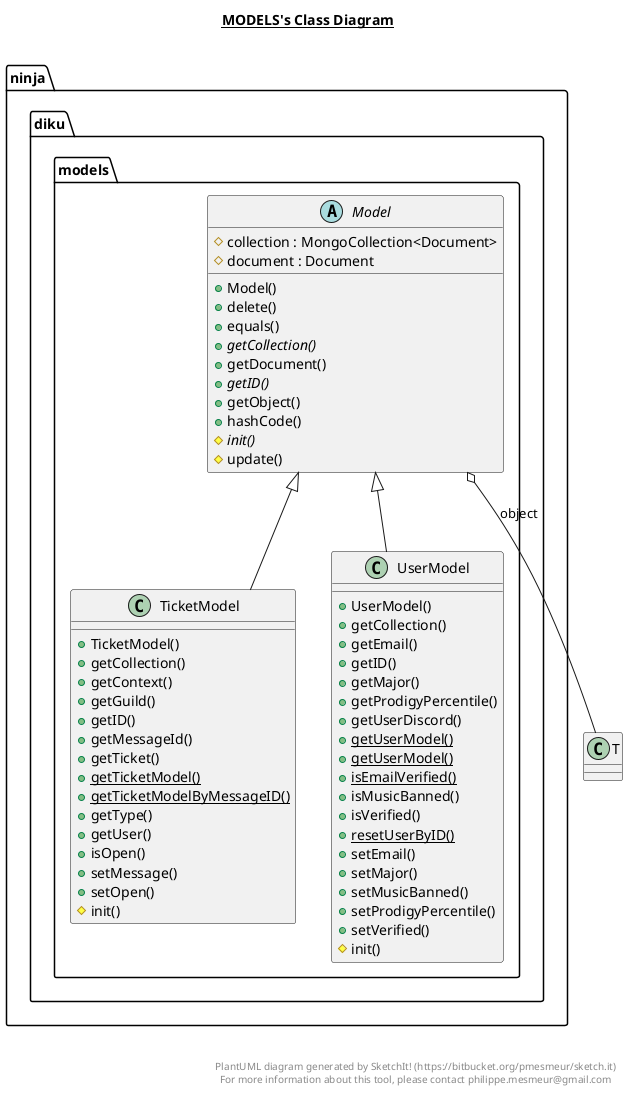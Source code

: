 @startuml

title __MODELS's Class Diagram__\n

  namespace ninja.diku.models {
    abstract class ninja.diku.models.Model {
        # collection : MongoCollection<Document>
        # document : Document
        + Model()
        + delete()
        + equals()
        {abstract} + getCollection()
        + getDocument()
        {abstract} + getID()
        + getObject()
        + hashCode()
        {abstract} # init()
        # update()
    }
  }
  

  namespace ninja.diku.models {
    class ninja.diku.models.TicketModel {
        + TicketModel()
        + getCollection()
        + getContext()
        + getGuild()
        + getID()
        + getMessageId()
        + getTicket()
        {static} + getTicketModel()
        {static} + getTicketModelByMessageID()
        + getType()
        + getUser()
        + isOpen()
        + setMessage()
        + setOpen()
        # init()
    }
  }
  

  namespace ninja.diku.models {
    class ninja.diku.models.UserModel {
        + UserModel()
        + getCollection()
        + getEmail()
        + getID()
        + getMajor()
        + getProdigyPercentile()
        + getUserDiscord()
        {static} + getUserModel()
        {static} + getUserModel()
        {static} + isEmailVerified()
        + isMusicBanned()
        + isVerified()
        {static} + resetUserByID()
        + setEmail()
        + setMajor()
        + setMusicBanned()
        + setProdigyPercentile()
        + setVerified()
        # init()
    }
  }
  

  ninja.diku.models.Model o-- T : object
  ninja.diku.models.TicketModel -up-|> ninja.diku.models.Model
  ninja.diku.models.UserModel -up-|> ninja.diku.models.Model


right footer


PlantUML diagram generated by SketchIt! (https://bitbucket.org/pmesmeur/sketch.it)
For more information about this tool, please contact philippe.mesmeur@gmail.com
endfooter

@enduml
